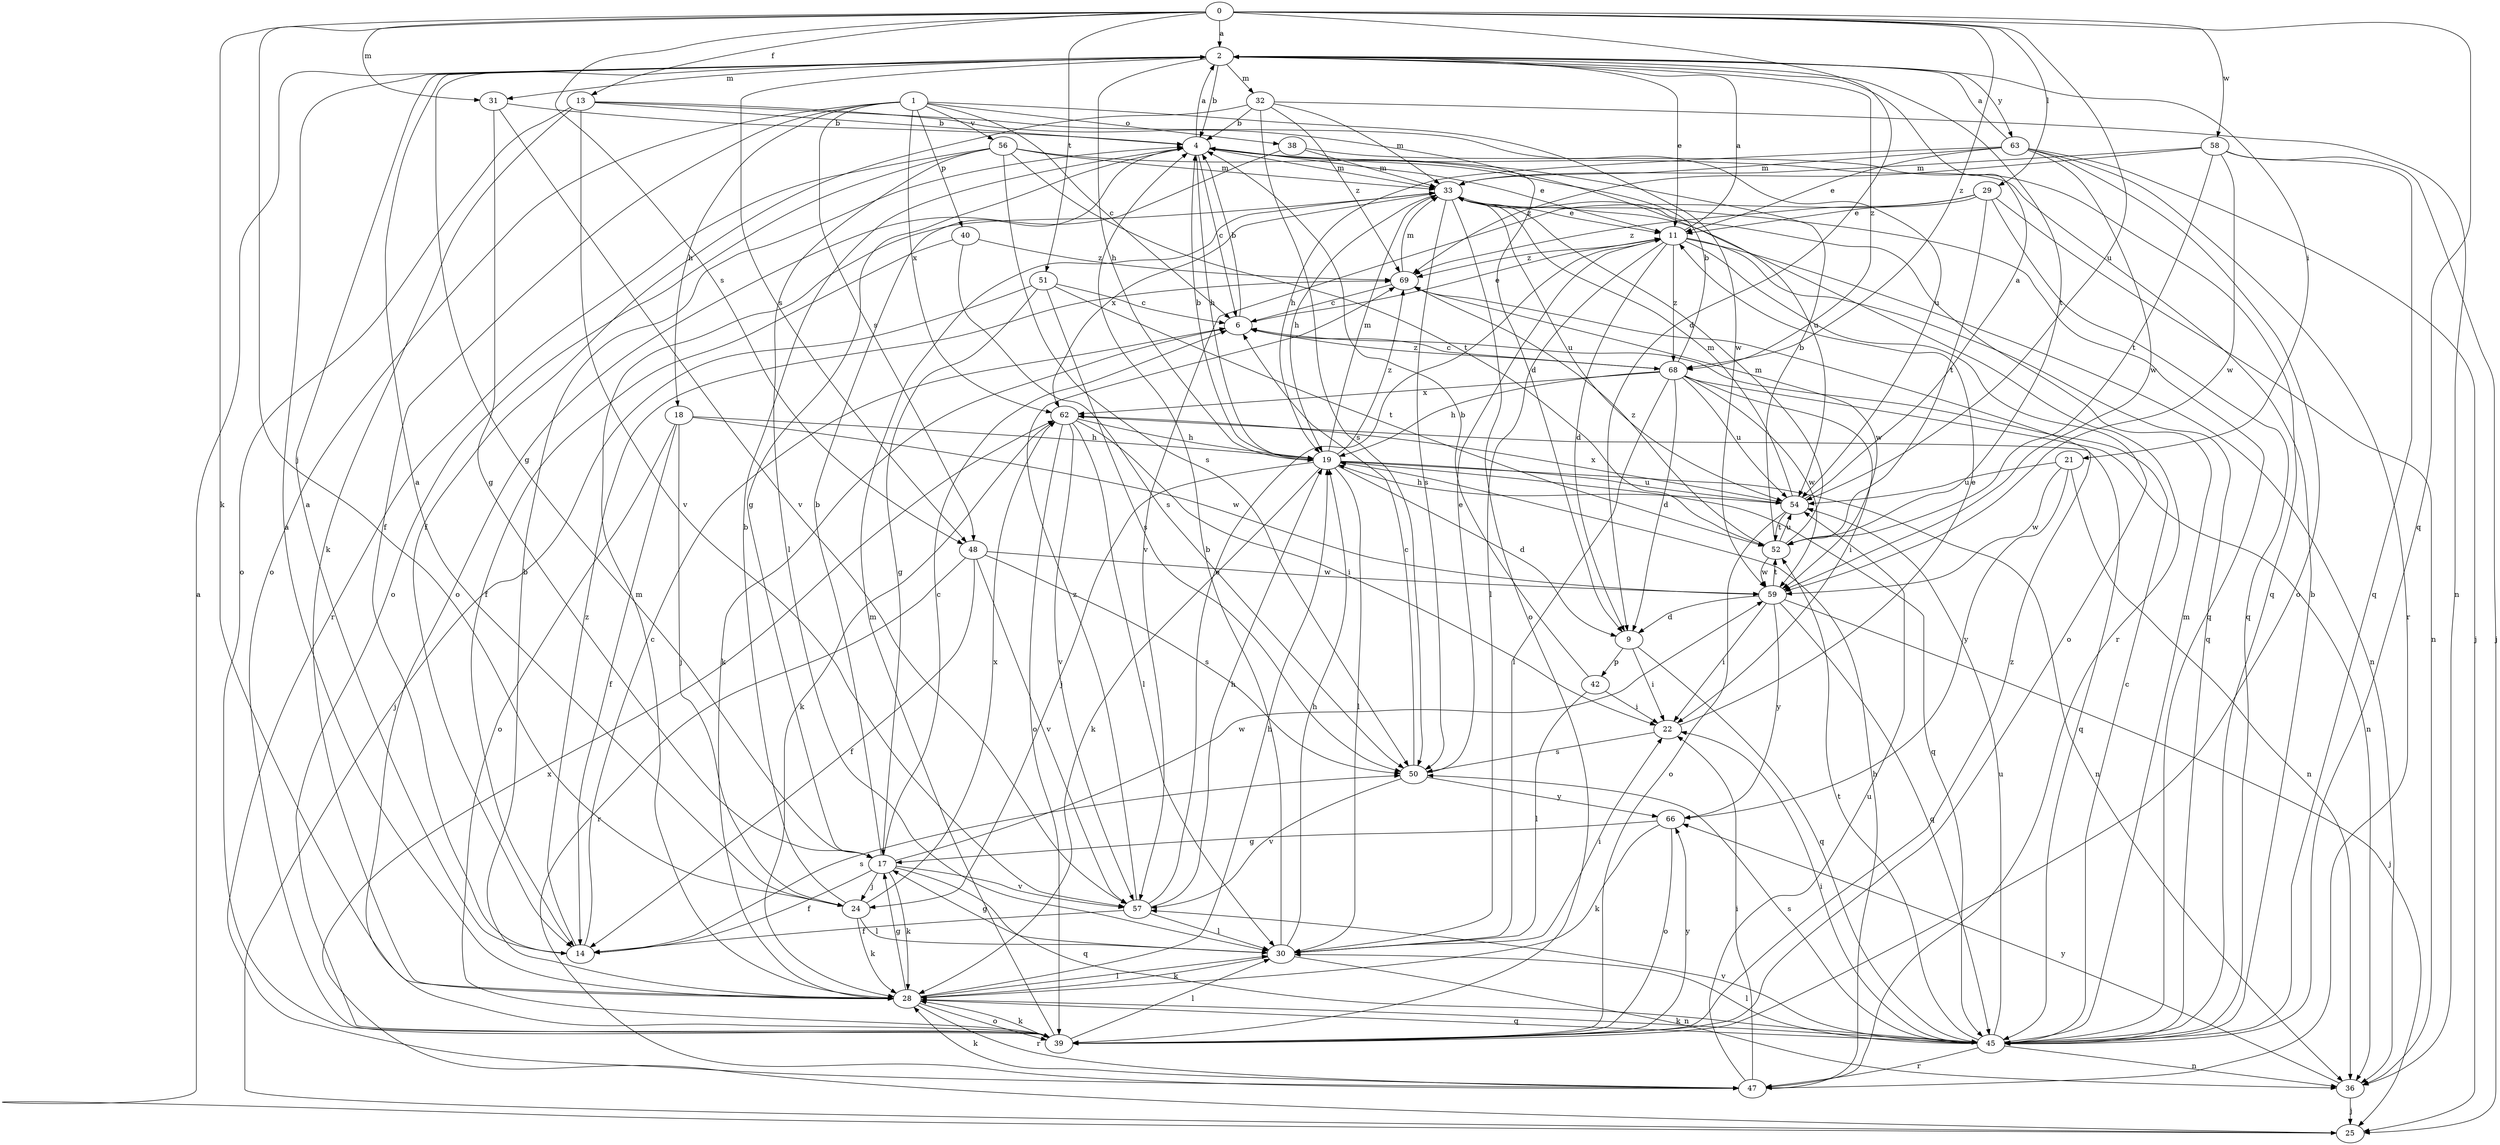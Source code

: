strict digraph  {
0;
1;
2;
4;
6;
9;
11;
13;
14;
17;
18;
19;
21;
22;
24;
25;
28;
29;
30;
31;
32;
33;
36;
38;
39;
40;
42;
45;
47;
48;
50;
51;
52;
54;
56;
57;
58;
59;
62;
63;
66;
68;
69;
0 -> 2  [label=a];
0 -> 9  [label=d];
0 -> 13  [label=f];
0 -> 24  [label=j];
0 -> 28  [label=k];
0 -> 29  [label=l];
0 -> 31  [label=m];
0 -> 45  [label=q];
0 -> 48  [label=s];
0 -> 51  [label=t];
0 -> 54  [label=u];
0 -> 58  [label=w];
0 -> 68  [label=z];
1 -> 6  [label=c];
1 -> 14  [label=f];
1 -> 18  [label=h];
1 -> 38  [label=o];
1 -> 39  [label=o];
1 -> 40  [label=p];
1 -> 48  [label=s];
1 -> 56  [label=v];
1 -> 59  [label=w];
1 -> 62  [label=x];
2 -> 4  [label=b];
2 -> 11  [label=e];
2 -> 17  [label=g];
2 -> 19  [label=h];
2 -> 21  [label=i];
2 -> 31  [label=m];
2 -> 32  [label=m];
2 -> 48  [label=s];
2 -> 52  [label=t];
2 -> 63  [label=y];
2 -> 68  [label=z];
4 -> 2  [label=a];
4 -> 6  [label=c];
4 -> 11  [label=e];
4 -> 17  [label=g];
4 -> 19  [label=h];
4 -> 33  [label=m];
6 -> 4  [label=b];
6 -> 11  [label=e];
6 -> 28  [label=k];
6 -> 68  [label=z];
9 -> 22  [label=i];
9 -> 42  [label=p];
9 -> 45  [label=q];
11 -> 2  [label=a];
11 -> 9  [label=d];
11 -> 30  [label=l];
11 -> 36  [label=n];
11 -> 39  [label=o];
11 -> 45  [label=q];
11 -> 68  [label=z];
11 -> 69  [label=z];
13 -> 4  [label=b];
13 -> 9  [label=d];
13 -> 28  [label=k];
13 -> 39  [label=o];
13 -> 54  [label=u];
13 -> 57  [label=v];
14 -> 2  [label=a];
14 -> 6  [label=c];
14 -> 50  [label=s];
14 -> 69  [label=z];
17 -> 4  [label=b];
17 -> 6  [label=c];
17 -> 14  [label=f];
17 -> 24  [label=j];
17 -> 28  [label=k];
17 -> 45  [label=q];
17 -> 57  [label=v];
17 -> 59  [label=w];
18 -> 14  [label=f];
18 -> 19  [label=h];
18 -> 24  [label=j];
18 -> 39  [label=o];
18 -> 59  [label=w];
19 -> 4  [label=b];
19 -> 9  [label=d];
19 -> 24  [label=j];
19 -> 28  [label=k];
19 -> 30  [label=l];
19 -> 33  [label=m];
19 -> 36  [label=n];
19 -> 45  [label=q];
19 -> 54  [label=u];
19 -> 69  [label=z];
21 -> 36  [label=n];
21 -> 54  [label=u];
21 -> 59  [label=w];
21 -> 66  [label=y];
22 -> 11  [label=e];
22 -> 50  [label=s];
24 -> 2  [label=a];
24 -> 4  [label=b];
24 -> 28  [label=k];
24 -> 30  [label=l];
24 -> 62  [label=x];
25 -> 2  [label=a];
25 -> 62  [label=x];
28 -> 2  [label=a];
28 -> 4  [label=b];
28 -> 17  [label=g];
28 -> 19  [label=h];
28 -> 30  [label=l];
28 -> 33  [label=m];
28 -> 39  [label=o];
28 -> 45  [label=q];
28 -> 47  [label=r];
29 -> 11  [label=e];
29 -> 36  [label=n];
29 -> 45  [label=q];
29 -> 52  [label=t];
29 -> 57  [label=v];
29 -> 69  [label=z];
30 -> 4  [label=b];
30 -> 17  [label=g];
30 -> 19  [label=h];
30 -> 22  [label=i];
30 -> 28  [label=k];
30 -> 36  [label=n];
31 -> 4  [label=b];
31 -> 17  [label=g];
31 -> 57  [label=v];
32 -> 4  [label=b];
32 -> 14  [label=f];
32 -> 33  [label=m];
32 -> 36  [label=n];
32 -> 50  [label=s];
32 -> 69  [label=z];
33 -> 11  [label=e];
33 -> 19  [label=h];
33 -> 39  [label=o];
33 -> 45  [label=q];
33 -> 47  [label=r];
33 -> 50  [label=s];
33 -> 54  [label=u];
33 -> 62  [label=x];
36 -> 25  [label=j];
36 -> 66  [label=y];
38 -> 33  [label=m];
38 -> 39  [label=o];
38 -> 45  [label=q];
39 -> 28  [label=k];
39 -> 30  [label=l];
39 -> 33  [label=m];
39 -> 66  [label=y];
39 -> 69  [label=z];
40 -> 14  [label=f];
40 -> 50  [label=s];
40 -> 69  [label=z];
42 -> 4  [label=b];
42 -> 22  [label=i];
42 -> 30  [label=l];
45 -> 4  [label=b];
45 -> 6  [label=c];
45 -> 22  [label=i];
45 -> 28  [label=k];
45 -> 30  [label=l];
45 -> 33  [label=m];
45 -> 36  [label=n];
45 -> 47  [label=r];
45 -> 50  [label=s];
45 -> 52  [label=t];
45 -> 54  [label=u];
45 -> 57  [label=v];
47 -> 19  [label=h];
47 -> 22  [label=i];
47 -> 28  [label=k];
47 -> 54  [label=u];
48 -> 14  [label=f];
48 -> 47  [label=r];
48 -> 50  [label=s];
48 -> 57  [label=v];
48 -> 59  [label=w];
50 -> 6  [label=c];
50 -> 11  [label=e];
50 -> 57  [label=v];
50 -> 66  [label=y];
51 -> 6  [label=c];
51 -> 17  [label=g];
51 -> 25  [label=j];
51 -> 50  [label=s];
51 -> 52  [label=t];
52 -> 4  [label=b];
52 -> 33  [label=m];
52 -> 54  [label=u];
52 -> 59  [label=w];
52 -> 69  [label=z];
54 -> 2  [label=a];
54 -> 19  [label=h];
54 -> 33  [label=m];
54 -> 39  [label=o];
54 -> 52  [label=t];
54 -> 62  [label=x];
56 -> 30  [label=l];
56 -> 33  [label=m];
56 -> 39  [label=o];
56 -> 47  [label=r];
56 -> 50  [label=s];
56 -> 52  [label=t];
56 -> 54  [label=u];
57 -> 11  [label=e];
57 -> 14  [label=f];
57 -> 19  [label=h];
57 -> 30  [label=l];
57 -> 69  [label=z];
58 -> 25  [label=j];
58 -> 33  [label=m];
58 -> 45  [label=q];
58 -> 52  [label=t];
58 -> 59  [label=w];
58 -> 69  [label=z];
59 -> 9  [label=d];
59 -> 22  [label=i];
59 -> 25  [label=j];
59 -> 45  [label=q];
59 -> 52  [label=t];
59 -> 66  [label=y];
62 -> 19  [label=h];
62 -> 22  [label=i];
62 -> 28  [label=k];
62 -> 30  [label=l];
62 -> 39  [label=o];
62 -> 45  [label=q];
62 -> 57  [label=v];
63 -> 2  [label=a];
63 -> 11  [label=e];
63 -> 19  [label=h];
63 -> 25  [label=j];
63 -> 33  [label=m];
63 -> 39  [label=o];
63 -> 47  [label=r];
63 -> 59  [label=w];
66 -> 17  [label=g];
66 -> 28  [label=k];
66 -> 39  [label=o];
68 -> 4  [label=b];
68 -> 6  [label=c];
68 -> 9  [label=d];
68 -> 19  [label=h];
68 -> 22  [label=i];
68 -> 30  [label=l];
68 -> 36  [label=n];
68 -> 54  [label=u];
68 -> 59  [label=w];
68 -> 62  [label=x];
69 -> 6  [label=c];
69 -> 33  [label=m];
69 -> 59  [label=w];
}
